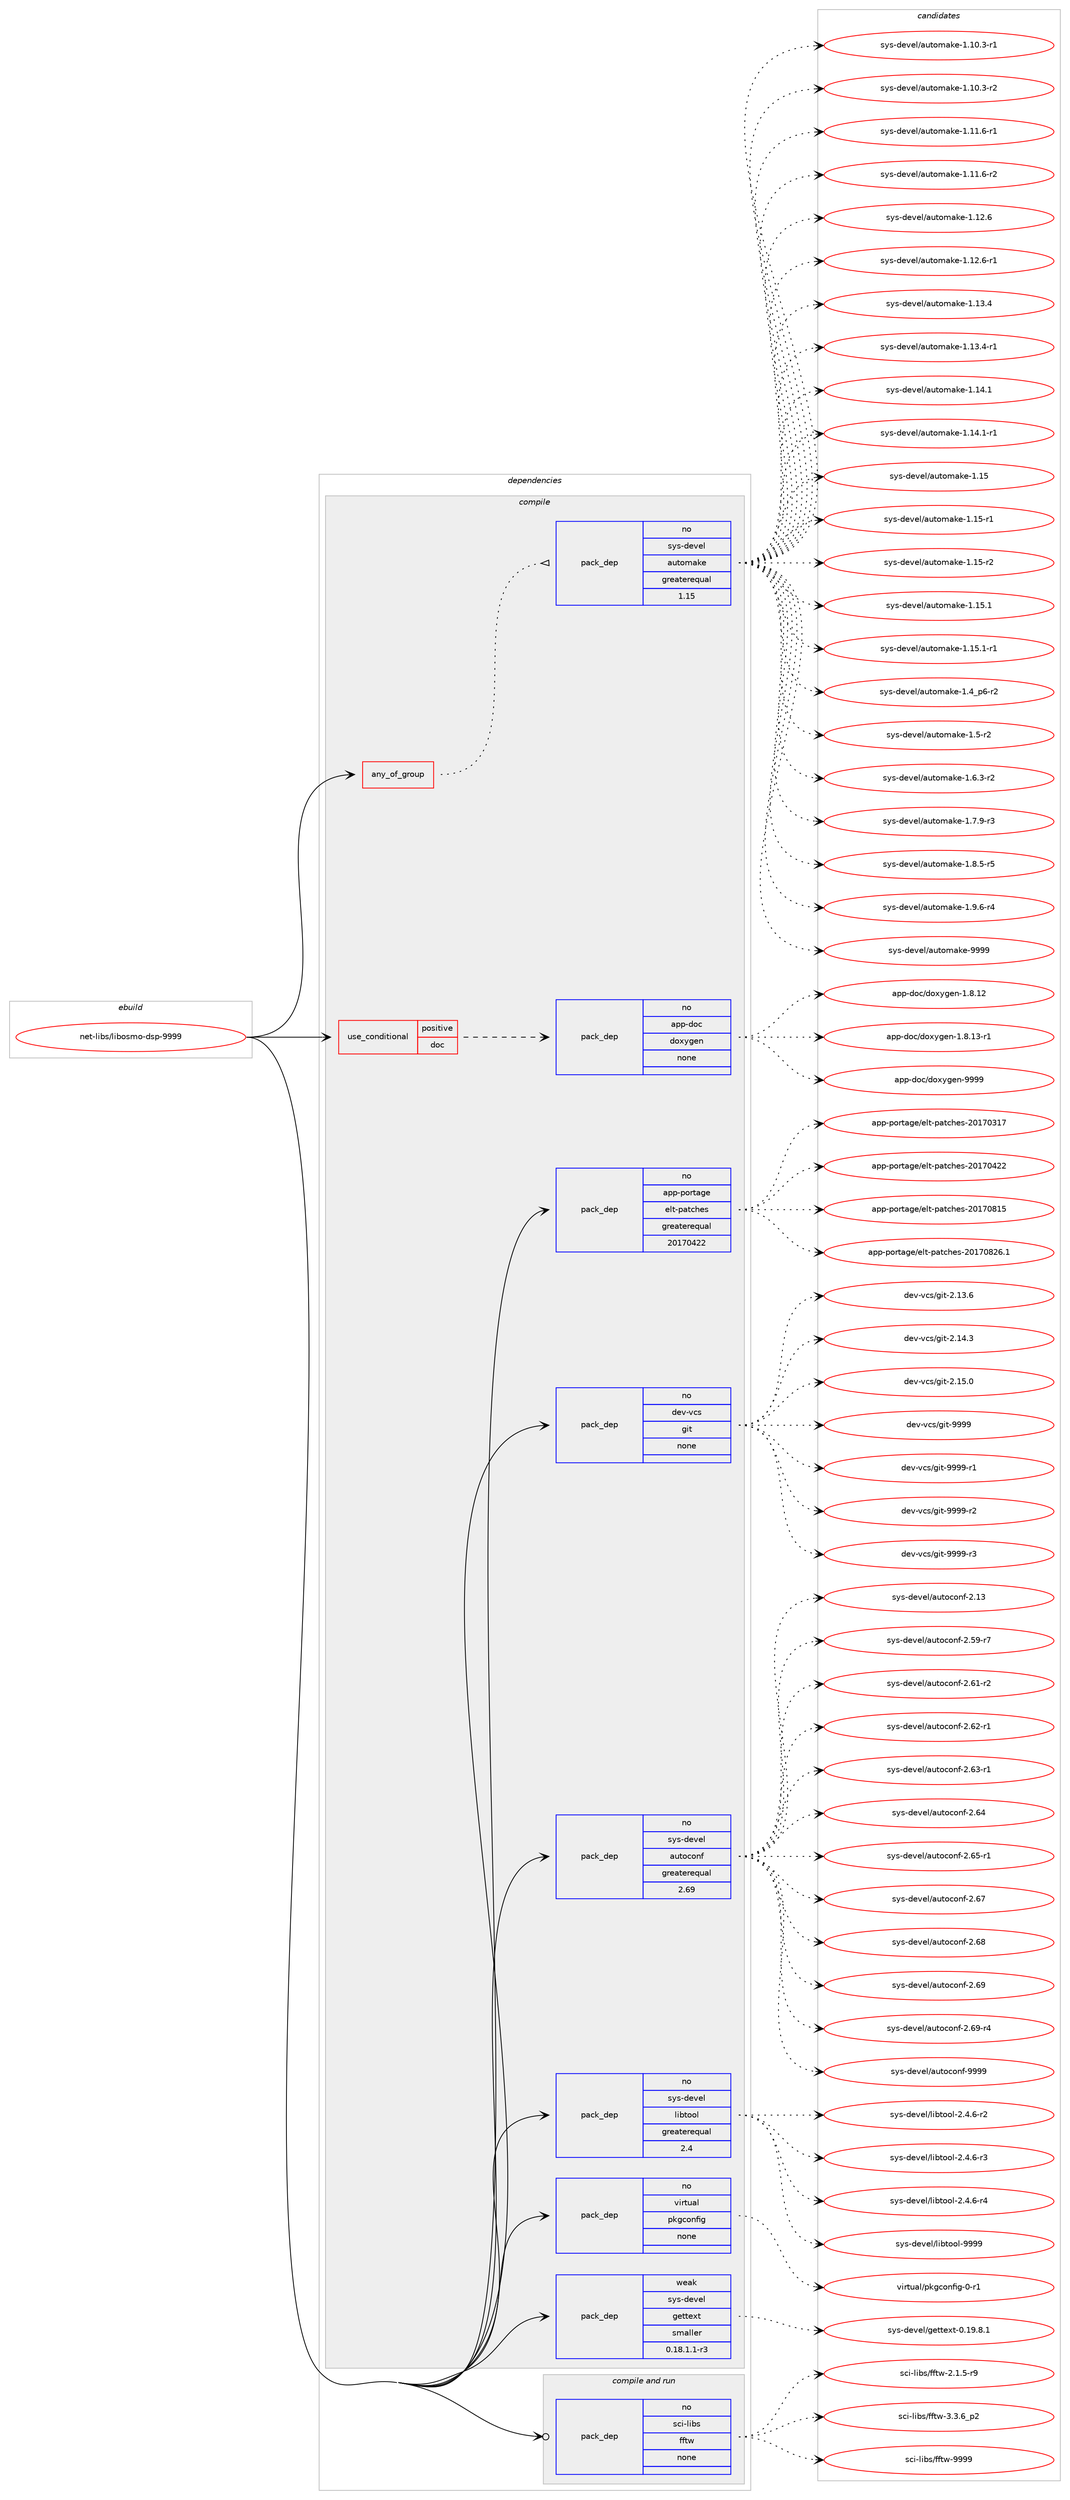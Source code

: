 digraph prolog {

# *************
# Graph options
# *************

newrank=true;
concentrate=true;
compound=true;
graph [rankdir=LR,fontname=Helvetica,fontsize=10,ranksep=1.5];#, ranksep=2.5, nodesep=0.2];
edge  [arrowhead=vee];
node  [fontname=Helvetica,fontsize=10];

# **********
# The ebuild
# **********

subgraph cluster_leftcol {
color=gray;
rank=same;
label=<<i>ebuild</i>>;
id [label="net-libs/libosmo-dsp-9999", color=red, width=4, href="../net-libs/libosmo-dsp-9999.svg"];
}

# ****************
# The dependencies
# ****************

subgraph cluster_midcol {
color=gray;
label=<<i>dependencies</i>>;
subgraph cluster_compile {
fillcolor="#eeeeee";
style=filled;
label=<<i>compile</i>>;
subgraph any6780 {
dependency417614 [label=<<TABLE BORDER="0" CELLBORDER="1" CELLSPACING="0" CELLPADDING="4"><TR><TD CELLPADDING="10">any_of_group</TD></TR></TABLE>>, shape=none, color=red];subgraph pack307365 {
dependency417615 [label=<<TABLE BORDER="0" CELLBORDER="1" CELLSPACING="0" CELLPADDING="4" WIDTH="220"><TR><TD ROWSPAN="6" CELLPADDING="30">pack_dep</TD></TR><TR><TD WIDTH="110">no</TD></TR><TR><TD>sys-devel</TD></TR><TR><TD>automake</TD></TR><TR><TD>greaterequal</TD></TR><TR><TD>1.15</TD></TR></TABLE>>, shape=none, color=blue];
}
dependency417614:e -> dependency417615:w [weight=20,style="dotted",arrowhead="oinv"];
}
id:e -> dependency417614:w [weight=20,style="solid",arrowhead="vee"];
subgraph cond103277 {
dependency417616 [label=<<TABLE BORDER="0" CELLBORDER="1" CELLSPACING="0" CELLPADDING="4"><TR><TD ROWSPAN="3" CELLPADDING="10">use_conditional</TD></TR><TR><TD>positive</TD></TR><TR><TD>doc</TD></TR></TABLE>>, shape=none, color=red];
subgraph pack307366 {
dependency417617 [label=<<TABLE BORDER="0" CELLBORDER="1" CELLSPACING="0" CELLPADDING="4" WIDTH="220"><TR><TD ROWSPAN="6" CELLPADDING="30">pack_dep</TD></TR><TR><TD WIDTH="110">no</TD></TR><TR><TD>app-doc</TD></TR><TR><TD>doxygen</TD></TR><TR><TD>none</TD></TR><TR><TD></TD></TR></TABLE>>, shape=none, color=blue];
}
dependency417616:e -> dependency417617:w [weight=20,style="dashed",arrowhead="vee"];
}
id:e -> dependency417616:w [weight=20,style="solid",arrowhead="vee"];
subgraph pack307367 {
dependency417618 [label=<<TABLE BORDER="0" CELLBORDER="1" CELLSPACING="0" CELLPADDING="4" WIDTH="220"><TR><TD ROWSPAN="6" CELLPADDING="30">pack_dep</TD></TR><TR><TD WIDTH="110">no</TD></TR><TR><TD>app-portage</TD></TR><TR><TD>elt-patches</TD></TR><TR><TD>greaterequal</TD></TR><TR><TD>20170422</TD></TR></TABLE>>, shape=none, color=blue];
}
id:e -> dependency417618:w [weight=20,style="solid",arrowhead="vee"];
subgraph pack307368 {
dependency417619 [label=<<TABLE BORDER="0" CELLBORDER="1" CELLSPACING="0" CELLPADDING="4" WIDTH="220"><TR><TD ROWSPAN="6" CELLPADDING="30">pack_dep</TD></TR><TR><TD WIDTH="110">no</TD></TR><TR><TD>dev-vcs</TD></TR><TR><TD>git</TD></TR><TR><TD>none</TD></TR><TR><TD></TD></TR></TABLE>>, shape=none, color=blue];
}
id:e -> dependency417619:w [weight=20,style="solid",arrowhead="vee"];
subgraph pack307369 {
dependency417620 [label=<<TABLE BORDER="0" CELLBORDER="1" CELLSPACING="0" CELLPADDING="4" WIDTH="220"><TR><TD ROWSPAN="6" CELLPADDING="30">pack_dep</TD></TR><TR><TD WIDTH="110">no</TD></TR><TR><TD>sys-devel</TD></TR><TR><TD>autoconf</TD></TR><TR><TD>greaterequal</TD></TR><TR><TD>2.69</TD></TR></TABLE>>, shape=none, color=blue];
}
id:e -> dependency417620:w [weight=20,style="solid",arrowhead="vee"];
subgraph pack307370 {
dependency417621 [label=<<TABLE BORDER="0" CELLBORDER="1" CELLSPACING="0" CELLPADDING="4" WIDTH="220"><TR><TD ROWSPAN="6" CELLPADDING="30">pack_dep</TD></TR><TR><TD WIDTH="110">no</TD></TR><TR><TD>sys-devel</TD></TR><TR><TD>libtool</TD></TR><TR><TD>greaterequal</TD></TR><TR><TD>2.4</TD></TR></TABLE>>, shape=none, color=blue];
}
id:e -> dependency417621:w [weight=20,style="solid",arrowhead="vee"];
subgraph pack307371 {
dependency417622 [label=<<TABLE BORDER="0" CELLBORDER="1" CELLSPACING="0" CELLPADDING="4" WIDTH="220"><TR><TD ROWSPAN="6" CELLPADDING="30">pack_dep</TD></TR><TR><TD WIDTH="110">no</TD></TR><TR><TD>virtual</TD></TR><TR><TD>pkgconfig</TD></TR><TR><TD>none</TD></TR><TR><TD></TD></TR></TABLE>>, shape=none, color=blue];
}
id:e -> dependency417622:w [weight=20,style="solid",arrowhead="vee"];
subgraph pack307372 {
dependency417623 [label=<<TABLE BORDER="0" CELLBORDER="1" CELLSPACING="0" CELLPADDING="4" WIDTH="220"><TR><TD ROWSPAN="6" CELLPADDING="30">pack_dep</TD></TR><TR><TD WIDTH="110">weak</TD></TR><TR><TD>sys-devel</TD></TR><TR><TD>gettext</TD></TR><TR><TD>smaller</TD></TR><TR><TD>0.18.1.1-r3</TD></TR></TABLE>>, shape=none, color=blue];
}
id:e -> dependency417623:w [weight=20,style="solid",arrowhead="vee"];
}
subgraph cluster_compileandrun {
fillcolor="#eeeeee";
style=filled;
label=<<i>compile and run</i>>;
subgraph pack307373 {
dependency417624 [label=<<TABLE BORDER="0" CELLBORDER="1" CELLSPACING="0" CELLPADDING="4" WIDTH="220"><TR><TD ROWSPAN="6" CELLPADDING="30">pack_dep</TD></TR><TR><TD WIDTH="110">no</TD></TR><TR><TD>sci-libs</TD></TR><TR><TD>fftw</TD></TR><TR><TD>none</TD></TR><TR><TD></TD></TR></TABLE>>, shape=none, color=blue];
}
id:e -> dependency417624:w [weight=20,style="solid",arrowhead="odotvee"];
}
subgraph cluster_run {
fillcolor="#eeeeee";
style=filled;
label=<<i>run</i>>;
}
}

# **************
# The candidates
# **************

subgraph cluster_choices {
rank=same;
color=gray;
label=<<i>candidates</i>>;

subgraph choice307365 {
color=black;
nodesep=1;
choice11512111545100101118101108479711711611110997107101454946494846514511449 [label="sys-devel/automake-1.10.3-r1", color=red, width=4,href="../sys-devel/automake-1.10.3-r1.svg"];
choice11512111545100101118101108479711711611110997107101454946494846514511450 [label="sys-devel/automake-1.10.3-r2", color=red, width=4,href="../sys-devel/automake-1.10.3-r2.svg"];
choice11512111545100101118101108479711711611110997107101454946494946544511449 [label="sys-devel/automake-1.11.6-r1", color=red, width=4,href="../sys-devel/automake-1.11.6-r1.svg"];
choice11512111545100101118101108479711711611110997107101454946494946544511450 [label="sys-devel/automake-1.11.6-r2", color=red, width=4,href="../sys-devel/automake-1.11.6-r2.svg"];
choice1151211154510010111810110847971171161111099710710145494649504654 [label="sys-devel/automake-1.12.6", color=red, width=4,href="../sys-devel/automake-1.12.6.svg"];
choice11512111545100101118101108479711711611110997107101454946495046544511449 [label="sys-devel/automake-1.12.6-r1", color=red, width=4,href="../sys-devel/automake-1.12.6-r1.svg"];
choice1151211154510010111810110847971171161111099710710145494649514652 [label="sys-devel/automake-1.13.4", color=red, width=4,href="../sys-devel/automake-1.13.4.svg"];
choice11512111545100101118101108479711711611110997107101454946495146524511449 [label="sys-devel/automake-1.13.4-r1", color=red, width=4,href="../sys-devel/automake-1.13.4-r1.svg"];
choice1151211154510010111810110847971171161111099710710145494649524649 [label="sys-devel/automake-1.14.1", color=red, width=4,href="../sys-devel/automake-1.14.1.svg"];
choice11512111545100101118101108479711711611110997107101454946495246494511449 [label="sys-devel/automake-1.14.1-r1", color=red, width=4,href="../sys-devel/automake-1.14.1-r1.svg"];
choice115121115451001011181011084797117116111109971071014549464953 [label="sys-devel/automake-1.15", color=red, width=4,href="../sys-devel/automake-1.15.svg"];
choice1151211154510010111810110847971171161111099710710145494649534511449 [label="sys-devel/automake-1.15-r1", color=red, width=4,href="../sys-devel/automake-1.15-r1.svg"];
choice1151211154510010111810110847971171161111099710710145494649534511450 [label="sys-devel/automake-1.15-r2", color=red, width=4,href="../sys-devel/automake-1.15-r2.svg"];
choice1151211154510010111810110847971171161111099710710145494649534649 [label="sys-devel/automake-1.15.1", color=red, width=4,href="../sys-devel/automake-1.15.1.svg"];
choice11512111545100101118101108479711711611110997107101454946495346494511449 [label="sys-devel/automake-1.15.1-r1", color=red, width=4,href="../sys-devel/automake-1.15.1-r1.svg"];
choice115121115451001011181011084797117116111109971071014549465295112544511450 [label="sys-devel/automake-1.4_p6-r2", color=red, width=4,href="../sys-devel/automake-1.4_p6-r2.svg"];
choice11512111545100101118101108479711711611110997107101454946534511450 [label="sys-devel/automake-1.5-r2", color=red, width=4,href="../sys-devel/automake-1.5-r2.svg"];
choice115121115451001011181011084797117116111109971071014549465446514511450 [label="sys-devel/automake-1.6.3-r2", color=red, width=4,href="../sys-devel/automake-1.6.3-r2.svg"];
choice115121115451001011181011084797117116111109971071014549465546574511451 [label="sys-devel/automake-1.7.9-r3", color=red, width=4,href="../sys-devel/automake-1.7.9-r3.svg"];
choice115121115451001011181011084797117116111109971071014549465646534511453 [label="sys-devel/automake-1.8.5-r5", color=red, width=4,href="../sys-devel/automake-1.8.5-r5.svg"];
choice115121115451001011181011084797117116111109971071014549465746544511452 [label="sys-devel/automake-1.9.6-r4", color=red, width=4,href="../sys-devel/automake-1.9.6-r4.svg"];
choice115121115451001011181011084797117116111109971071014557575757 [label="sys-devel/automake-9999", color=red, width=4,href="../sys-devel/automake-9999.svg"];
dependency417615:e -> choice11512111545100101118101108479711711611110997107101454946494846514511449:w [style=dotted,weight="100"];
dependency417615:e -> choice11512111545100101118101108479711711611110997107101454946494846514511450:w [style=dotted,weight="100"];
dependency417615:e -> choice11512111545100101118101108479711711611110997107101454946494946544511449:w [style=dotted,weight="100"];
dependency417615:e -> choice11512111545100101118101108479711711611110997107101454946494946544511450:w [style=dotted,weight="100"];
dependency417615:e -> choice1151211154510010111810110847971171161111099710710145494649504654:w [style=dotted,weight="100"];
dependency417615:e -> choice11512111545100101118101108479711711611110997107101454946495046544511449:w [style=dotted,weight="100"];
dependency417615:e -> choice1151211154510010111810110847971171161111099710710145494649514652:w [style=dotted,weight="100"];
dependency417615:e -> choice11512111545100101118101108479711711611110997107101454946495146524511449:w [style=dotted,weight="100"];
dependency417615:e -> choice1151211154510010111810110847971171161111099710710145494649524649:w [style=dotted,weight="100"];
dependency417615:e -> choice11512111545100101118101108479711711611110997107101454946495246494511449:w [style=dotted,weight="100"];
dependency417615:e -> choice115121115451001011181011084797117116111109971071014549464953:w [style=dotted,weight="100"];
dependency417615:e -> choice1151211154510010111810110847971171161111099710710145494649534511449:w [style=dotted,weight="100"];
dependency417615:e -> choice1151211154510010111810110847971171161111099710710145494649534511450:w [style=dotted,weight="100"];
dependency417615:e -> choice1151211154510010111810110847971171161111099710710145494649534649:w [style=dotted,weight="100"];
dependency417615:e -> choice11512111545100101118101108479711711611110997107101454946495346494511449:w [style=dotted,weight="100"];
dependency417615:e -> choice115121115451001011181011084797117116111109971071014549465295112544511450:w [style=dotted,weight="100"];
dependency417615:e -> choice11512111545100101118101108479711711611110997107101454946534511450:w [style=dotted,weight="100"];
dependency417615:e -> choice115121115451001011181011084797117116111109971071014549465446514511450:w [style=dotted,weight="100"];
dependency417615:e -> choice115121115451001011181011084797117116111109971071014549465546574511451:w [style=dotted,weight="100"];
dependency417615:e -> choice115121115451001011181011084797117116111109971071014549465646534511453:w [style=dotted,weight="100"];
dependency417615:e -> choice115121115451001011181011084797117116111109971071014549465746544511452:w [style=dotted,weight="100"];
dependency417615:e -> choice115121115451001011181011084797117116111109971071014557575757:w [style=dotted,weight="100"];
}
subgraph choice307366 {
color=black;
nodesep=1;
choice9711211245100111994710011112012110310111045494656464950 [label="app-doc/doxygen-1.8.12", color=red, width=4,href="../app-doc/doxygen-1.8.12.svg"];
choice97112112451001119947100111120121103101110454946564649514511449 [label="app-doc/doxygen-1.8.13-r1", color=red, width=4,href="../app-doc/doxygen-1.8.13-r1.svg"];
choice971121124510011199471001111201211031011104557575757 [label="app-doc/doxygen-9999", color=red, width=4,href="../app-doc/doxygen-9999.svg"];
dependency417617:e -> choice9711211245100111994710011112012110310111045494656464950:w [style=dotted,weight="100"];
dependency417617:e -> choice97112112451001119947100111120121103101110454946564649514511449:w [style=dotted,weight="100"];
dependency417617:e -> choice971121124510011199471001111201211031011104557575757:w [style=dotted,weight="100"];
}
subgraph choice307367 {
color=black;
nodesep=1;
choice97112112451121111141169710310147101108116451129711699104101115455048495548514955 [label="app-portage/elt-patches-20170317", color=red, width=4,href="../app-portage/elt-patches-20170317.svg"];
choice97112112451121111141169710310147101108116451129711699104101115455048495548525050 [label="app-portage/elt-patches-20170422", color=red, width=4,href="../app-portage/elt-patches-20170422.svg"];
choice97112112451121111141169710310147101108116451129711699104101115455048495548564953 [label="app-portage/elt-patches-20170815", color=red, width=4,href="../app-portage/elt-patches-20170815.svg"];
choice971121124511211111411697103101471011081164511297116991041011154550484955485650544649 [label="app-portage/elt-patches-20170826.1", color=red, width=4,href="../app-portage/elt-patches-20170826.1.svg"];
dependency417618:e -> choice97112112451121111141169710310147101108116451129711699104101115455048495548514955:w [style=dotted,weight="100"];
dependency417618:e -> choice97112112451121111141169710310147101108116451129711699104101115455048495548525050:w [style=dotted,weight="100"];
dependency417618:e -> choice97112112451121111141169710310147101108116451129711699104101115455048495548564953:w [style=dotted,weight="100"];
dependency417618:e -> choice971121124511211111411697103101471011081164511297116991041011154550484955485650544649:w [style=dotted,weight="100"];
}
subgraph choice307368 {
color=black;
nodesep=1;
choice10010111845118991154710310511645504649514654 [label="dev-vcs/git-2.13.6", color=red, width=4,href="../dev-vcs/git-2.13.6.svg"];
choice10010111845118991154710310511645504649524651 [label="dev-vcs/git-2.14.3", color=red, width=4,href="../dev-vcs/git-2.14.3.svg"];
choice10010111845118991154710310511645504649534648 [label="dev-vcs/git-2.15.0", color=red, width=4,href="../dev-vcs/git-2.15.0.svg"];
choice1001011184511899115471031051164557575757 [label="dev-vcs/git-9999", color=red, width=4,href="../dev-vcs/git-9999.svg"];
choice10010111845118991154710310511645575757574511449 [label="dev-vcs/git-9999-r1", color=red, width=4,href="../dev-vcs/git-9999-r1.svg"];
choice10010111845118991154710310511645575757574511450 [label="dev-vcs/git-9999-r2", color=red, width=4,href="../dev-vcs/git-9999-r2.svg"];
choice10010111845118991154710310511645575757574511451 [label="dev-vcs/git-9999-r3", color=red, width=4,href="../dev-vcs/git-9999-r3.svg"];
dependency417619:e -> choice10010111845118991154710310511645504649514654:w [style=dotted,weight="100"];
dependency417619:e -> choice10010111845118991154710310511645504649524651:w [style=dotted,weight="100"];
dependency417619:e -> choice10010111845118991154710310511645504649534648:w [style=dotted,weight="100"];
dependency417619:e -> choice1001011184511899115471031051164557575757:w [style=dotted,weight="100"];
dependency417619:e -> choice10010111845118991154710310511645575757574511449:w [style=dotted,weight="100"];
dependency417619:e -> choice10010111845118991154710310511645575757574511450:w [style=dotted,weight="100"];
dependency417619:e -> choice10010111845118991154710310511645575757574511451:w [style=dotted,weight="100"];
}
subgraph choice307369 {
color=black;
nodesep=1;
choice115121115451001011181011084797117116111991111101024550464951 [label="sys-devel/autoconf-2.13", color=red, width=4,href="../sys-devel/autoconf-2.13.svg"];
choice1151211154510010111810110847971171161119911111010245504653574511455 [label="sys-devel/autoconf-2.59-r7", color=red, width=4,href="../sys-devel/autoconf-2.59-r7.svg"];
choice1151211154510010111810110847971171161119911111010245504654494511450 [label="sys-devel/autoconf-2.61-r2", color=red, width=4,href="../sys-devel/autoconf-2.61-r2.svg"];
choice1151211154510010111810110847971171161119911111010245504654504511449 [label="sys-devel/autoconf-2.62-r1", color=red, width=4,href="../sys-devel/autoconf-2.62-r1.svg"];
choice1151211154510010111810110847971171161119911111010245504654514511449 [label="sys-devel/autoconf-2.63-r1", color=red, width=4,href="../sys-devel/autoconf-2.63-r1.svg"];
choice115121115451001011181011084797117116111991111101024550465452 [label="sys-devel/autoconf-2.64", color=red, width=4,href="../sys-devel/autoconf-2.64.svg"];
choice1151211154510010111810110847971171161119911111010245504654534511449 [label="sys-devel/autoconf-2.65-r1", color=red, width=4,href="../sys-devel/autoconf-2.65-r1.svg"];
choice115121115451001011181011084797117116111991111101024550465455 [label="sys-devel/autoconf-2.67", color=red, width=4,href="../sys-devel/autoconf-2.67.svg"];
choice115121115451001011181011084797117116111991111101024550465456 [label="sys-devel/autoconf-2.68", color=red, width=4,href="../sys-devel/autoconf-2.68.svg"];
choice115121115451001011181011084797117116111991111101024550465457 [label="sys-devel/autoconf-2.69", color=red, width=4,href="../sys-devel/autoconf-2.69.svg"];
choice1151211154510010111810110847971171161119911111010245504654574511452 [label="sys-devel/autoconf-2.69-r4", color=red, width=4,href="../sys-devel/autoconf-2.69-r4.svg"];
choice115121115451001011181011084797117116111991111101024557575757 [label="sys-devel/autoconf-9999", color=red, width=4,href="../sys-devel/autoconf-9999.svg"];
dependency417620:e -> choice115121115451001011181011084797117116111991111101024550464951:w [style=dotted,weight="100"];
dependency417620:e -> choice1151211154510010111810110847971171161119911111010245504653574511455:w [style=dotted,weight="100"];
dependency417620:e -> choice1151211154510010111810110847971171161119911111010245504654494511450:w [style=dotted,weight="100"];
dependency417620:e -> choice1151211154510010111810110847971171161119911111010245504654504511449:w [style=dotted,weight="100"];
dependency417620:e -> choice1151211154510010111810110847971171161119911111010245504654514511449:w [style=dotted,weight="100"];
dependency417620:e -> choice115121115451001011181011084797117116111991111101024550465452:w [style=dotted,weight="100"];
dependency417620:e -> choice1151211154510010111810110847971171161119911111010245504654534511449:w [style=dotted,weight="100"];
dependency417620:e -> choice115121115451001011181011084797117116111991111101024550465455:w [style=dotted,weight="100"];
dependency417620:e -> choice115121115451001011181011084797117116111991111101024550465456:w [style=dotted,weight="100"];
dependency417620:e -> choice115121115451001011181011084797117116111991111101024550465457:w [style=dotted,weight="100"];
dependency417620:e -> choice1151211154510010111810110847971171161119911111010245504654574511452:w [style=dotted,weight="100"];
dependency417620:e -> choice115121115451001011181011084797117116111991111101024557575757:w [style=dotted,weight="100"];
}
subgraph choice307370 {
color=black;
nodesep=1;
choice1151211154510010111810110847108105981161111111084550465246544511450 [label="sys-devel/libtool-2.4.6-r2", color=red, width=4,href="../sys-devel/libtool-2.4.6-r2.svg"];
choice1151211154510010111810110847108105981161111111084550465246544511451 [label="sys-devel/libtool-2.4.6-r3", color=red, width=4,href="../sys-devel/libtool-2.4.6-r3.svg"];
choice1151211154510010111810110847108105981161111111084550465246544511452 [label="sys-devel/libtool-2.4.6-r4", color=red, width=4,href="../sys-devel/libtool-2.4.6-r4.svg"];
choice1151211154510010111810110847108105981161111111084557575757 [label="sys-devel/libtool-9999", color=red, width=4,href="../sys-devel/libtool-9999.svg"];
dependency417621:e -> choice1151211154510010111810110847108105981161111111084550465246544511450:w [style=dotted,weight="100"];
dependency417621:e -> choice1151211154510010111810110847108105981161111111084550465246544511451:w [style=dotted,weight="100"];
dependency417621:e -> choice1151211154510010111810110847108105981161111111084550465246544511452:w [style=dotted,weight="100"];
dependency417621:e -> choice1151211154510010111810110847108105981161111111084557575757:w [style=dotted,weight="100"];
}
subgraph choice307371 {
color=black;
nodesep=1;
choice11810511411611797108471121071039911111010210510345484511449 [label="virtual/pkgconfig-0-r1", color=red, width=4,href="../virtual/pkgconfig-0-r1.svg"];
dependency417622:e -> choice11810511411611797108471121071039911111010210510345484511449:w [style=dotted,weight="100"];
}
subgraph choice307372 {
color=black;
nodesep=1;
choice1151211154510010111810110847103101116116101120116454846495746564649 [label="sys-devel/gettext-0.19.8.1", color=red, width=4,href="../sys-devel/gettext-0.19.8.1.svg"];
dependency417623:e -> choice1151211154510010111810110847103101116116101120116454846495746564649:w [style=dotted,weight="100"];
}
subgraph choice307373 {
color=black;
nodesep=1;
choice115991054510810598115471021021161194550464946534511457 [label="sci-libs/fftw-2.1.5-r9", color=red, width=4,href="../sci-libs/fftw-2.1.5-r9.svg"];
choice115991054510810598115471021021161194551465146549511250 [label="sci-libs/fftw-3.3.6_p2", color=red, width=4,href="../sci-libs/fftw-3.3.6_p2.svg"];
choice115991054510810598115471021021161194557575757 [label="sci-libs/fftw-9999", color=red, width=4,href="../sci-libs/fftw-9999.svg"];
dependency417624:e -> choice115991054510810598115471021021161194550464946534511457:w [style=dotted,weight="100"];
dependency417624:e -> choice115991054510810598115471021021161194551465146549511250:w [style=dotted,weight="100"];
dependency417624:e -> choice115991054510810598115471021021161194557575757:w [style=dotted,weight="100"];
}
}

}

